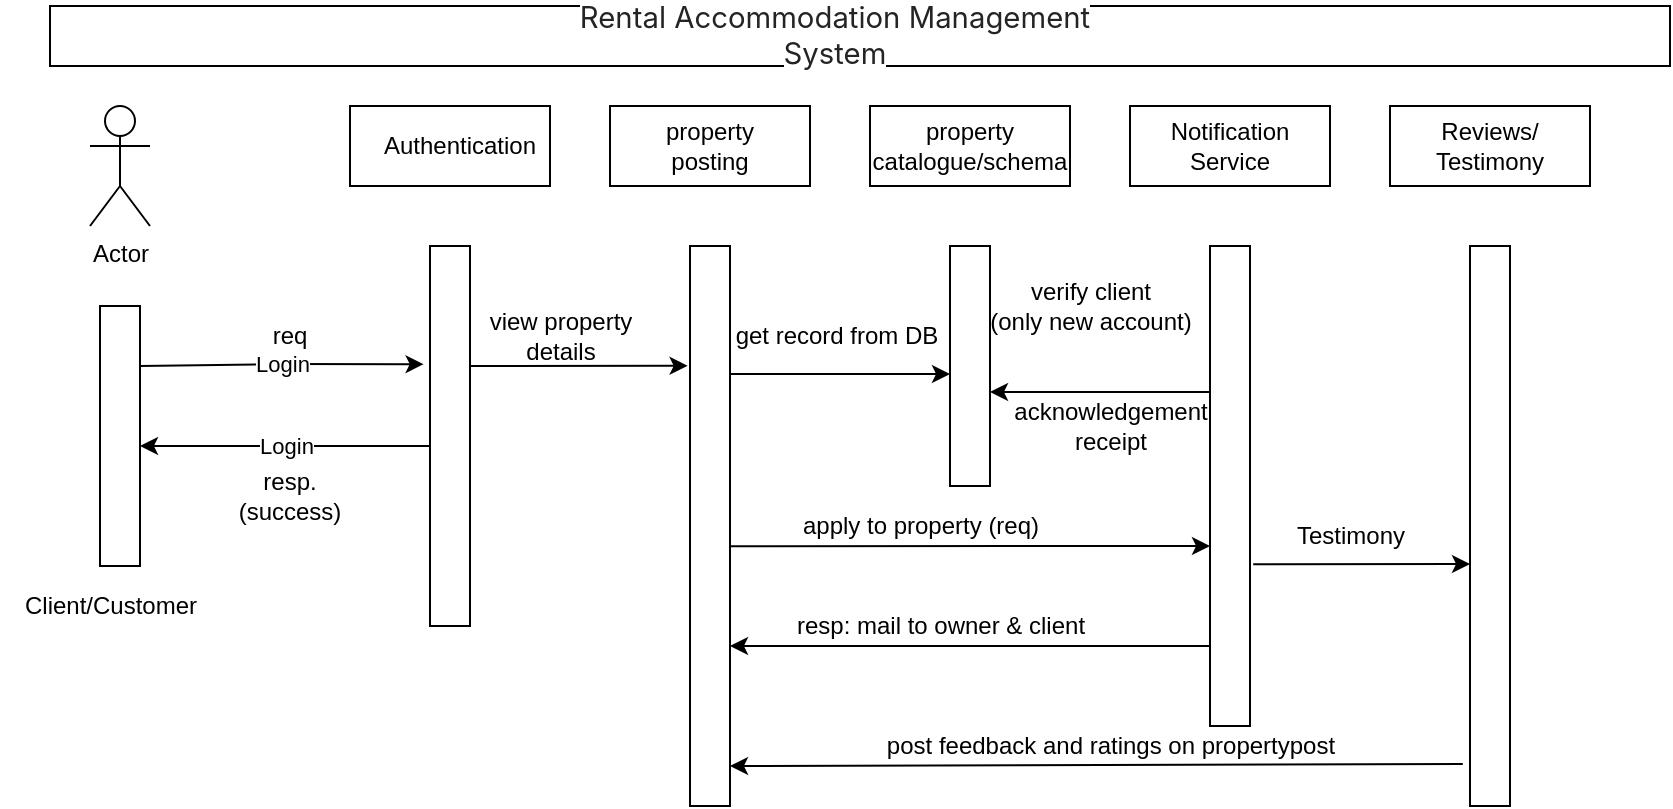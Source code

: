 <mxfile version="20.2.3" type="device"><diagram id="fz3wiz41_EN5BQUjeH28" name="Page-1"><mxGraphModel dx="1888" dy="649" grid="1" gridSize="10" guides="1" tooltips="1" connect="1" arrows="1" fold="1" page="1" pageScale="1" pageWidth="850" pageHeight="1100" math="0" shadow="0"><root><mxCell id="0"/><mxCell id="1" parent="0"/><mxCell id="J1HxSBwd0lCJcjHgrUCT-1" value="" style="rounded=0;whiteSpace=wrap;html=1;" parent="1" vertex="1"><mxGeometry x="20" y="40" width="810" height="30" as="geometry"/></mxCell><mxCell id="J1HxSBwd0lCJcjHgrUCT-2" value="&lt;span style=&quot;color: rgb(37, 36, 35); font-family: -apple-system, BlinkMacSystemFont, &amp;quot;Segoe UI&amp;quot;, system-ui, &amp;quot;Apple Color Emoji&amp;quot;, &amp;quot;Segoe UI Emoji&amp;quot;, &amp;quot;Segoe UI Web&amp;quot;, sans-serif; font-size: 14.667px; text-align: start; background-color: rgb(255, 255, 255);&quot;&gt;Rental Accommodation Management System&lt;/span&gt;" style="text;html=1;strokeColor=none;fillColor=none;align=center;verticalAlign=middle;whiteSpace=wrap;rounded=0;" parent="1" vertex="1"><mxGeometry x="260" y="40" width="305" height="30" as="geometry"/></mxCell><mxCell id="J1HxSBwd0lCJcjHgrUCT-3" value="" style="rounded=0;whiteSpace=wrap;html=1;" parent="1" vertex="1"><mxGeometry x="170" y="90" width="100" height="40" as="geometry"/></mxCell><mxCell id="J1HxSBwd0lCJcjHgrUCT-4" value="" style="rounded=0;whiteSpace=wrap;html=1;" parent="1" vertex="1"><mxGeometry x="300" y="90" width="100" height="40" as="geometry"/></mxCell><mxCell id="J1HxSBwd0lCJcjHgrUCT-5" value="property catalogue/schema" style="rounded=0;whiteSpace=wrap;html=1;" parent="1" vertex="1"><mxGeometry x="430" y="90" width="100" height="40" as="geometry"/></mxCell><mxCell id="J1HxSBwd0lCJcjHgrUCT-6" value="" style="rounded=0;whiteSpace=wrap;html=1;" parent="1" vertex="1"><mxGeometry x="560" y="90" width="100" height="40" as="geometry"/></mxCell><mxCell id="J1HxSBwd0lCJcjHgrUCT-7" value="" style="rounded=0;whiteSpace=wrap;html=1;" parent="1" vertex="1"><mxGeometry x="690" y="90" width="100" height="40" as="geometry"/></mxCell><mxCell id="J1HxSBwd0lCJcjHgrUCT-8" value="Authentication" style="text;html=1;strokeColor=none;fillColor=none;align=center;verticalAlign=middle;whiteSpace=wrap;rounded=0;" parent="1" vertex="1"><mxGeometry x="180" y="95" width="90" height="30" as="geometry"/></mxCell><mxCell id="J1HxSBwd0lCJcjHgrUCT-10" value="property&lt;br&gt;posting" style="text;html=1;strokeColor=none;fillColor=none;align=center;verticalAlign=middle;whiteSpace=wrap;rounded=0;" parent="1" vertex="1"><mxGeometry x="300" y="95" width="100" height="30" as="geometry"/></mxCell><mxCell id="J1HxSBwd0lCJcjHgrUCT-11" value="Notification Service" style="text;html=1;strokeColor=none;fillColor=none;align=center;verticalAlign=middle;whiteSpace=wrap;rounded=0;" parent="1" vertex="1"><mxGeometry x="585" y="95" width="50" height="30" as="geometry"/></mxCell><mxCell id="J1HxSBwd0lCJcjHgrUCT-13" value="Reviews/&lt;br&gt;Testimony" style="text;html=1;strokeColor=none;fillColor=none;align=center;verticalAlign=middle;whiteSpace=wrap;rounded=0;" parent="1" vertex="1"><mxGeometry x="710" y="95" width="60" height="30" as="geometry"/></mxCell><mxCell id="J1HxSBwd0lCJcjHgrUCT-16" value="Actor" style="shape=umlActor;verticalLabelPosition=bottom;verticalAlign=top;html=1;" parent="1" vertex="1"><mxGeometry x="40" y="90" width="30" height="60" as="geometry"/></mxCell><mxCell id="J1HxSBwd0lCJcjHgrUCT-19" value="" style="rounded=0;whiteSpace=wrap;html=1;" parent="1" vertex="1"><mxGeometry x="210" y="160" width="20" height="190" as="geometry"/></mxCell><mxCell id="J1HxSBwd0lCJcjHgrUCT-20" value="" style="rounded=0;whiteSpace=wrap;html=1;" parent="1" vertex="1"><mxGeometry x="340" y="160" width="20" height="280" as="geometry"/></mxCell><mxCell id="J1HxSBwd0lCJcjHgrUCT-21" value="" style="rounded=0;whiteSpace=wrap;html=1;" parent="1" vertex="1"><mxGeometry x="470" y="160" width="20" height="120" as="geometry"/></mxCell><mxCell id="J1HxSBwd0lCJcjHgrUCT-22" value="" style="rounded=0;whiteSpace=wrap;html=1;" parent="1" vertex="1"><mxGeometry x="600" y="160" width="20" height="240" as="geometry"/></mxCell><mxCell id="J1HxSBwd0lCJcjHgrUCT-23" value="" style="rounded=0;whiteSpace=wrap;html=1;" parent="1" vertex="1"><mxGeometry x="730" y="160" width="20" height="280" as="geometry"/></mxCell><mxCell id="J1HxSBwd0lCJcjHgrUCT-26" value="" style="rounded=0;whiteSpace=wrap;html=1;" parent="1" vertex="1"><mxGeometry x="45" y="190" width="20" height="130" as="geometry"/></mxCell><mxCell id="J1HxSBwd0lCJcjHgrUCT-28" value="" style="endArrow=classic;html=1;rounded=0;entryX=-0.16;entryY=0.311;entryDx=0;entryDy=0;entryPerimeter=0;" parent="1" target="J1HxSBwd0lCJcjHgrUCT-19" edge="1"><mxGeometry relative="1" as="geometry"><mxPoint x="65" y="220" as="sourcePoint"/><mxPoint x="165" y="220" as="targetPoint"/><Array as="points"><mxPoint x="140" y="219"/></Array></mxGeometry></mxCell><mxCell id="J1HxSBwd0lCJcjHgrUCT-29" value="Login" style="edgeLabel;resizable=0;html=1;align=center;verticalAlign=middle;" parent="J1HxSBwd0lCJcjHgrUCT-28" connectable="0" vertex="1"><mxGeometry relative="1" as="geometry"/></mxCell><mxCell id="J1HxSBwd0lCJcjHgrUCT-31" value="" style="endArrow=classic;html=1;rounded=1;" parent="1" edge="1"><mxGeometry relative="1" as="geometry"><mxPoint x="210" y="260" as="sourcePoint"/><mxPoint x="65" y="260" as="targetPoint"/><Array as="points"><mxPoint x="140" y="260"/></Array></mxGeometry></mxCell><mxCell id="J1HxSBwd0lCJcjHgrUCT-32" value="Login" style="edgeLabel;resizable=0;html=1;align=center;verticalAlign=middle;" parent="J1HxSBwd0lCJcjHgrUCT-31" connectable="0" vertex="1"><mxGeometry relative="1" as="geometry"/></mxCell><mxCell id="J1HxSBwd0lCJcjHgrUCT-33" value="req" style="text;html=1;strokeColor=none;fillColor=none;align=center;verticalAlign=middle;whiteSpace=wrap;rounded=0;" parent="1" vertex="1"><mxGeometry x="110" y="190" width="60" height="30" as="geometry"/></mxCell><mxCell id="J1HxSBwd0lCJcjHgrUCT-34" value="resp. (success)" style="text;html=1;strokeColor=none;fillColor=none;align=center;verticalAlign=middle;whiteSpace=wrap;rounded=0;" parent="1" vertex="1"><mxGeometry x="110" y="270" width="60" height="30" as="geometry"/></mxCell><mxCell id="J1HxSBwd0lCJcjHgrUCT-39" value="" style="endArrow=classic;html=1;rounded=1;entryX=-0.06;entryY=0.214;entryDx=0;entryDy=0;entryPerimeter=0;" parent="1" target="J1HxSBwd0lCJcjHgrUCT-20" edge="1"><mxGeometry width="50" height="50" relative="1" as="geometry"><mxPoint x="230" y="220" as="sourcePoint"/><mxPoint x="280" y="170" as="targetPoint"/></mxGeometry></mxCell><mxCell id="J1HxSBwd0lCJcjHgrUCT-40" value="view property &lt;br&gt;details" style="text;html=1;align=center;verticalAlign=middle;resizable=0;points=[];autosize=1;strokeColor=none;fillColor=none;" parent="1" vertex="1"><mxGeometry x="230" y="185" width="90" height="40" as="geometry"/></mxCell><mxCell id="J1HxSBwd0lCJcjHgrUCT-41" value="get record from DB" style="text;html=1;align=center;verticalAlign=middle;resizable=0;points=[];autosize=1;strokeColor=none;fillColor=none;" parent="1" vertex="1"><mxGeometry x="352.5" y="190" width="120" height="30" as="geometry"/></mxCell><mxCell id="J1HxSBwd0lCJcjHgrUCT-42" value="" style="endArrow=classic;html=1;rounded=1;" parent="1" edge="1"><mxGeometry width="50" height="50" relative="1" as="geometry"><mxPoint x="360" y="224" as="sourcePoint"/><mxPoint x="470" y="224" as="targetPoint"/></mxGeometry></mxCell><mxCell id="J1HxSBwd0lCJcjHgrUCT-44" value="verify client&lt;br&gt;(only new account)" style="text;html=1;align=center;verticalAlign=middle;resizable=0;points=[];autosize=1;strokeColor=none;fillColor=none;" parent="1" vertex="1"><mxGeometry x="480" y="170" width="120" height="40" as="geometry"/></mxCell><mxCell id="J1HxSBwd0lCJcjHgrUCT-45" value="" style="endArrow=classic;html=1;rounded=1;" parent="1" edge="1"><mxGeometry width="50" height="50" relative="1" as="geometry"><mxPoint x="600" y="233" as="sourcePoint"/><mxPoint x="490" y="233" as="targetPoint"/></mxGeometry></mxCell><mxCell id="J1HxSBwd0lCJcjHgrUCT-46" value="acknowledgement&lt;br&gt;receipt" style="text;html=1;align=center;verticalAlign=middle;resizable=0;points=[];autosize=1;strokeColor=none;fillColor=none;" parent="1" vertex="1"><mxGeometry x="490" y="230" width="120" height="40" as="geometry"/></mxCell><mxCell id="J1HxSBwd0lCJcjHgrUCT-47" value="Client/Customer" style="text;html=1;align=center;verticalAlign=middle;resizable=0;points=[];autosize=1;strokeColor=none;fillColor=none;" parent="1" vertex="1"><mxGeometry x="-5" y="325" width="110" height="30" as="geometry"/></mxCell><mxCell id="J1HxSBwd0lCJcjHgrUCT-51" value="" style="endArrow=classic;html=1;rounded=1;exitX=1.08;exitY=0.663;exitDx=0;exitDy=0;exitPerimeter=0;" parent="1" source="J1HxSBwd0lCJcjHgrUCT-22" edge="1"><mxGeometry width="50" height="50" relative="1" as="geometry"><mxPoint x="410" y="290" as="sourcePoint"/><mxPoint x="730" y="319" as="targetPoint"/></mxGeometry></mxCell><mxCell id="J1HxSBwd0lCJcjHgrUCT-52" value="Testimony" style="text;html=1;align=center;verticalAlign=middle;resizable=0;points=[];autosize=1;strokeColor=none;fillColor=none;" parent="1" vertex="1"><mxGeometry x="630" y="290" width="80" height="30" as="geometry"/></mxCell><mxCell id="J1HxSBwd0lCJcjHgrUCT-53" value="" style="endArrow=classic;html=1;rounded=1;exitX=-0.18;exitY=0.925;exitDx=0;exitDy=0;exitPerimeter=0;" parent="1" source="J1HxSBwd0lCJcjHgrUCT-23" edge="1"><mxGeometry width="50" height="50" relative="1" as="geometry"><mxPoint x="470" y="420" as="sourcePoint"/><mxPoint x="360" y="420" as="targetPoint"/></mxGeometry></mxCell><mxCell id="J1HxSBwd0lCJcjHgrUCT-55" value="post feedback and ratings on propertypost" style="text;html=1;align=center;verticalAlign=middle;resizable=0;points=[];autosize=1;strokeColor=none;fillColor=none;" parent="1" vertex="1"><mxGeometry x="425" y="395" width="250" height="30" as="geometry"/></mxCell><mxCell id="XGC75QZ4yHf_o20Hj8sh-1" value="" style="endArrow=classic;html=1;rounded=1;exitX=1;exitY=0.536;exitDx=0;exitDy=0;exitPerimeter=0;" parent="1" source="J1HxSBwd0lCJcjHgrUCT-20" edge="1"><mxGeometry width="50" height="50" relative="1" as="geometry"><mxPoint x="440" y="220" as="sourcePoint"/><mxPoint x="600" y="310" as="targetPoint"/></mxGeometry></mxCell><mxCell id="XGC75QZ4yHf_o20Hj8sh-2" value="apply to property (req)" style="text;html=1;align=center;verticalAlign=middle;resizable=0;points=[];autosize=1;strokeColor=none;fillColor=none;" parent="1" vertex="1"><mxGeometry x="385" y="285" width="140" height="30" as="geometry"/></mxCell><mxCell id="XGC75QZ4yHf_o20Hj8sh-3" value="" style="endArrow=classic;html=1;rounded=1;startArrow=none;" parent="1" edge="1"><mxGeometry width="50" height="50" relative="1" as="geometry"><mxPoint x="600" y="360" as="sourcePoint"/><mxPoint x="360" y="360" as="targetPoint"/></mxGeometry></mxCell><mxCell id="XGC75QZ4yHf_o20Hj8sh-6" value="resp: mail to owner &amp;amp; client" style="text;html=1;align=center;verticalAlign=middle;resizable=0;points=[];autosize=1;strokeColor=none;fillColor=none;" parent="1" vertex="1"><mxGeometry x="380" y="335" width="170" height="30" as="geometry"/></mxCell></root></mxGraphModel></diagram></mxfile>
